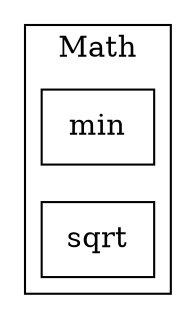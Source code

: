 strict digraph {
rankdir="LR"
node [shape=box]
subgraph cluster_862_Math {
label = "Math"
"862_min" [label="min"]
"862_sqrt" [label="sqrt"]
}subgraph cluster_solidity {
label = "[Solidity]"
}
}
